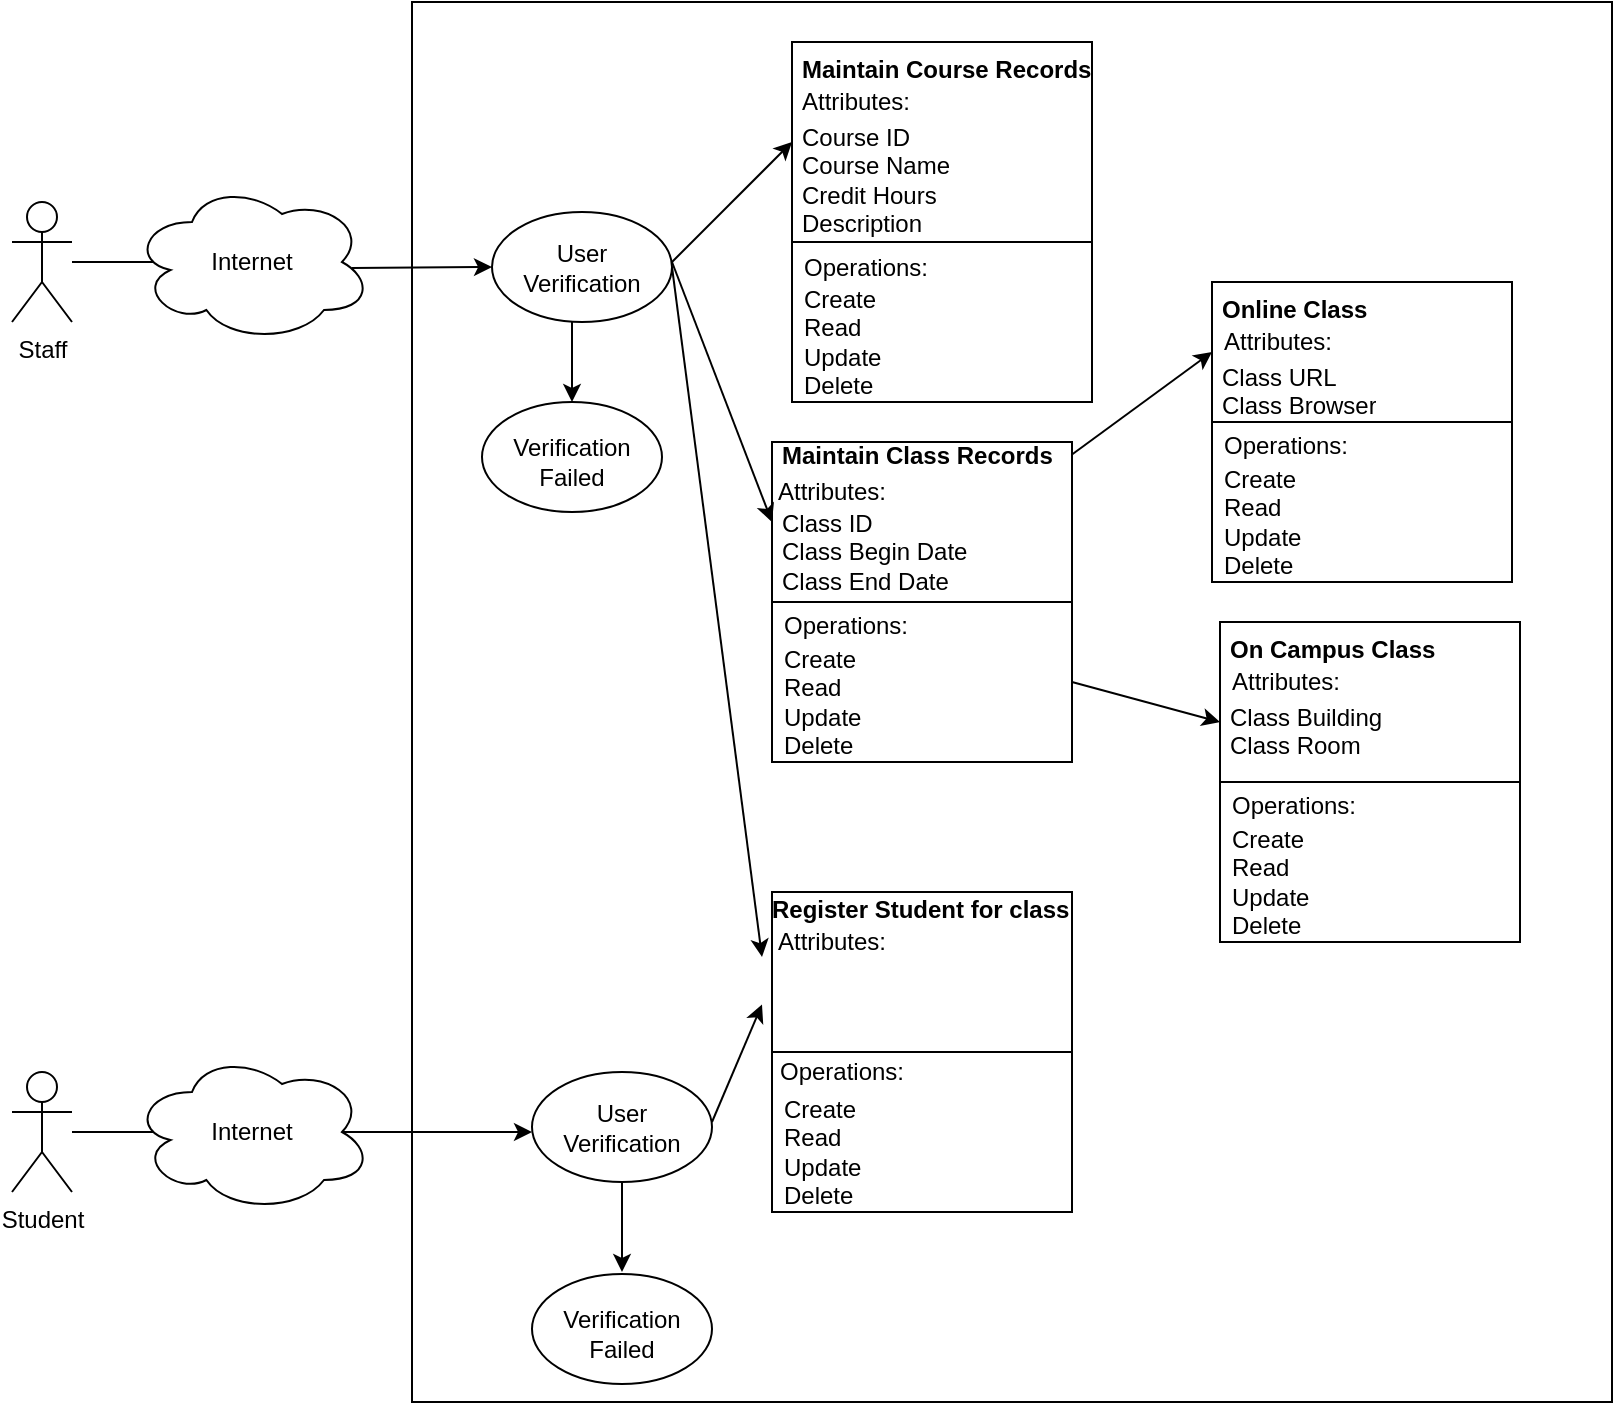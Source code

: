 <mxfile version="14.2.6" type="github">
  <diagram id="sVR1oTdYSU8NeBDIGIT6" name="Page-1">
    <mxGraphModel dx="1449" dy="663" grid="1" gridSize="10" guides="1" tooltips="1" connect="1" arrows="1" fold="1" page="1" pageScale="1" pageWidth="850" pageHeight="1100" math="0" shadow="0">
      <root>
        <mxCell id="0" />
        <mxCell id="1" parent="0" />
        <mxCell id="jB7B3gS2v9Q8qId17xF3-4" value="" style="rounded=0;whiteSpace=wrap;html=1;" parent="1" vertex="1">
          <mxGeometry x="230" y="10" width="600" height="700" as="geometry" />
        </mxCell>
        <mxCell id="5tiNl1Z9Ind5bCb4qitX-32" value="" style="ellipse;whiteSpace=wrap;html=1;" vertex="1" parent="1">
          <mxGeometry x="265" y="210" width="90" height="55" as="geometry" />
        </mxCell>
        <mxCell id="5tiNl1Z9Ind5bCb4qitX-24" value="" style="ellipse;whiteSpace=wrap;html=1;" vertex="1" parent="1">
          <mxGeometry x="290" y="545" width="90" height="55" as="geometry" />
        </mxCell>
        <mxCell id="5tiNl1Z9Ind5bCb4qitX-10" value="" style="rounded=0;whiteSpace=wrap;html=1;" vertex="1" parent="1">
          <mxGeometry x="410" y="455" width="150" height="80" as="geometry" />
        </mxCell>
        <mxCell id="jB7B3gS2v9Q8qId17xF3-7" style="edgeStyle=orthogonalEdgeStyle;rounded=0;orthogonalLoop=1;jettySize=auto;html=1;entryX=0;entryY=0.5;entryDx=0;entryDy=0;" parent="1" source="jB7B3gS2v9Q8qId17xF3-1" target="jB7B3gS2v9Q8qId17xF3-6" edge="1">
          <mxGeometry relative="1" as="geometry" />
        </mxCell>
        <mxCell id="jB7B3gS2v9Q8qId17xF3-1" value="Staff&lt;br&gt;" style="shape=umlActor;verticalLabelPosition=bottom;verticalAlign=top;html=1;outlineConnect=0;" parent="1" vertex="1">
          <mxGeometry x="30" y="110" width="30" height="60" as="geometry" />
        </mxCell>
        <mxCell id="jB7B3gS2v9Q8qId17xF3-5" value="" style="ellipse;shape=cloud;whiteSpace=wrap;html=1;" parent="1" vertex="1">
          <mxGeometry x="90" y="100" width="120" height="80" as="geometry" />
        </mxCell>
        <mxCell id="jB7B3gS2v9Q8qId17xF3-6" value="Internet" style="text;html=1;strokeColor=none;fillColor=none;align=center;verticalAlign=middle;whiteSpace=wrap;rounded=0;" parent="1" vertex="1">
          <mxGeometry x="130" y="130" width="40" height="20" as="geometry" />
        </mxCell>
        <mxCell id="jB7B3gS2v9Q8qId17xF3-14" style="edgeStyle=orthogonalEdgeStyle;rounded=0;orthogonalLoop=1;jettySize=auto;html=1;entryX=0.5;entryY=0;entryDx=0;entryDy=0;" parent="1" edge="1">
          <mxGeometry relative="1" as="geometry">
            <mxPoint x="310" y="165" as="sourcePoint" />
            <mxPoint x="310" y="210" as="targetPoint" />
          </mxGeometry>
        </mxCell>
        <mxCell id="jB7B3gS2v9Q8qId17xF3-13" value="Verification Failed" style="text;html=1;strokeColor=none;fillColor=none;align=center;verticalAlign=middle;whiteSpace=wrap;rounded=0;" parent="1" vertex="1">
          <mxGeometry x="290" y="230" width="40" height="20" as="geometry" />
        </mxCell>
        <mxCell id="jB7B3gS2v9Q8qId17xF3-16" value="" style="rounded=0;whiteSpace=wrap;html=1;" parent="1" vertex="1">
          <mxGeometry x="420" y="30" width="150" height="100" as="geometry" />
        </mxCell>
        <mxCell id="jB7B3gS2v9Q8qId17xF3-18" value="&lt;h1&gt;&lt;span style=&quot;font-size: 12px&quot;&gt;Maintain Course Records&lt;/span&gt;&lt;/h1&gt;&lt;p&gt;Course ID&lt;br&gt;Course Name&lt;br&gt;Credit Hours&lt;br&gt;Description&lt;/p&gt;" style="text;html=1;strokeColor=none;fillColor=none;spacing=5;spacingTop=-20;whiteSpace=wrap;overflow=hidden;rounded=0;" parent="1" vertex="1">
          <mxGeometry x="420" y="20" width="160" height="110" as="geometry" />
        </mxCell>
        <mxCell id="jB7B3gS2v9Q8qId17xF3-19" value="" style="endArrow=classic;html=1;entryX=0;entryY=0.5;entryDx=0;entryDy=0;" parent="1" target="jB7B3gS2v9Q8qId17xF3-16" edge="1">
          <mxGeometry width="50" height="50" relative="1" as="geometry">
            <mxPoint x="360" y="140" as="sourcePoint" />
            <mxPoint x="410" y="90" as="targetPoint" />
          </mxGeometry>
        </mxCell>
        <mxCell id="jB7B3gS2v9Q8qId17xF3-20" value="" style="rounded=0;whiteSpace=wrap;html=1;" parent="1" vertex="1">
          <mxGeometry x="410" y="230" width="150" height="80" as="geometry" />
        </mxCell>
        <mxCell id="jB7B3gS2v9Q8qId17xF3-21" value="&lt;h1&gt;&lt;span style=&quot;font-size: 12px&quot;&gt;Maintain Class Records&lt;/span&gt;&lt;/h1&gt;&lt;div&gt;&lt;span style=&quot;font-size: 12px&quot;&gt;Class ID&lt;/span&gt;&lt;/div&gt;&lt;div&gt;&lt;span style=&quot;font-size: 12px&quot;&gt;Class Begin Date&lt;/span&gt;&lt;/div&gt;&lt;div&gt;&lt;span style=&quot;font-size: 12px&quot;&gt;Class End Date&lt;/span&gt;&lt;/div&gt;" style="text;html=1;strokeColor=none;fillColor=none;spacing=5;spacingTop=-20;whiteSpace=wrap;overflow=hidden;rounded=0;" parent="1" vertex="1">
          <mxGeometry x="410" y="212.5" width="150" height="95" as="geometry" />
        </mxCell>
        <mxCell id="jB7B3gS2v9Q8qId17xF3-22" value="" style="endArrow=classic;html=1;entryX=0;entryY=0.5;entryDx=0;entryDy=0;" parent="1" target="jB7B3gS2v9Q8qId17xF3-20" edge="1">
          <mxGeometry width="50" height="50" relative="1" as="geometry">
            <mxPoint x="360" y="140" as="sourcePoint" />
            <mxPoint x="740" y="180" as="targetPoint" />
          </mxGeometry>
        </mxCell>
        <mxCell id="jB7B3gS2v9Q8qId17xF3-23" value="" style="endArrow=classic;html=1;entryX=0;entryY=0.5;entryDx=0;entryDy=0;exitX=1;exitY=0.25;exitDx=0;exitDy=0;" parent="1" source="jB7B3gS2v9Q8qId17xF3-21" target="jB7B3gS2v9Q8qId17xF3-24" edge="1">
          <mxGeometry width="50" height="50" relative="1" as="geometry">
            <mxPoint x="570" y="200" as="sourcePoint" />
            <mxPoint x="590" y="180" as="targetPoint" />
          </mxGeometry>
        </mxCell>
        <mxCell id="jB7B3gS2v9Q8qId17xF3-24" value="" style="rounded=0;whiteSpace=wrap;html=1;" parent="1" vertex="1">
          <mxGeometry x="630" y="150" width="150" height="70" as="geometry" />
        </mxCell>
        <mxCell id="jB7B3gS2v9Q8qId17xF3-25" value="&lt;h1&gt;&lt;span style=&quot;font-size: 12px&quot;&gt;Online Class&lt;/span&gt;&lt;/h1&gt;&lt;div&gt;&lt;span style=&quot;font-size: 12px&quot;&gt;Class URL&lt;/span&gt;&lt;/div&gt;&lt;div&gt;&lt;span style=&quot;font-size: 12px&quot;&gt;Class Browser&lt;/span&gt;&lt;/div&gt;" style="text;html=1;strokeColor=none;fillColor=none;spacing=5;spacingTop=-20;whiteSpace=wrap;overflow=hidden;rounded=0;" parent="1" vertex="1">
          <mxGeometry x="630" y="140" width="150" height="80" as="geometry" />
        </mxCell>
        <mxCell id="jB7B3gS2v9Q8qId17xF3-27" value="" style="rounded=0;whiteSpace=wrap;html=1;" parent="1" vertex="1">
          <mxGeometry x="634" y="320" width="150" height="80" as="geometry" />
        </mxCell>
        <mxCell id="jB7B3gS2v9Q8qId17xF3-28" value="&lt;h1&gt;&lt;span style=&quot;font-size: 12px&quot;&gt;On Campus Class&lt;/span&gt;&lt;/h1&gt;&lt;div&gt;&lt;span style=&quot;font-size: 12px&quot;&gt;Class Building&lt;/span&gt;&lt;/div&gt;&lt;div&gt;&lt;span style=&quot;font-size: 12px&quot;&gt;Class Room&lt;/span&gt;&lt;/div&gt;" style="text;html=1;strokeColor=none;fillColor=none;spacing=5;spacingTop=-20;whiteSpace=wrap;overflow=hidden;rounded=0;" parent="1" vertex="1">
          <mxGeometry x="634" y="310" width="150" height="80" as="geometry" />
        </mxCell>
        <mxCell id="jB7B3gS2v9Q8qId17xF3-31" style="edgeStyle=orthogonalEdgeStyle;rounded=0;orthogonalLoop=1;jettySize=auto;html=1;exitX=0.5;exitY=1;exitDx=0;exitDy=0;" parent="1" source="jB7B3gS2v9Q8qId17xF3-21" target="jB7B3gS2v9Q8qId17xF3-21" edge="1">
          <mxGeometry relative="1" as="geometry" />
        </mxCell>
        <mxCell id="jB7B3gS2v9Q8qId17xF3-58" value="" style="rounded=0;whiteSpace=wrap;html=1;" parent="1" vertex="1">
          <mxGeometry x="630" y="220" width="150" height="80" as="geometry" />
        </mxCell>
        <mxCell id="jB7B3gS2v9Q8qId17xF3-59" value="Operations:" style="text;html=1;strokeColor=none;fillColor=none;align=center;verticalAlign=middle;whiteSpace=wrap;rounded=0;" parent="1" vertex="1">
          <mxGeometry x="647" y="222" width="40" height="20" as="geometry" />
        </mxCell>
        <mxCell id="jB7B3gS2v9Q8qId17xF3-60" value="Attributes:" style="text;html=1;strokeColor=none;fillColor=none;align=center;verticalAlign=middle;whiteSpace=wrap;rounded=0;" parent="1" vertex="1">
          <mxGeometry x="643" y="170" width="40" height="20" as="geometry" />
        </mxCell>
        <mxCell id="jB7B3gS2v9Q8qId17xF3-61" value="Create&lt;br&gt;Read&lt;br&gt;Update&lt;br&gt;Delete" style="text;html=1;strokeColor=none;fillColor=none;align=left;verticalAlign=middle;whiteSpace=wrap;rounded=0;" parent="1" vertex="1">
          <mxGeometry x="634" y="260" width="40" height="20" as="geometry" />
        </mxCell>
        <mxCell id="jB7B3gS2v9Q8qId17xF3-62" value="Attributes:" style="text;html=1;strokeColor=none;fillColor=none;align=center;verticalAlign=middle;whiteSpace=wrap;rounded=0;" parent="1" vertex="1">
          <mxGeometry x="432" y="50" width="40" height="20" as="geometry" />
        </mxCell>
        <mxCell id="jB7B3gS2v9Q8qId17xF3-65" value="" style="rounded=0;whiteSpace=wrap;html=1;" parent="1" vertex="1">
          <mxGeometry x="420" y="130" width="150" height="80" as="geometry" />
        </mxCell>
        <mxCell id="jB7B3gS2v9Q8qId17xF3-66" value="Create&lt;br&gt;Read&lt;br&gt;Update&lt;br&gt;Delete" style="text;html=1;strokeColor=none;fillColor=none;align=left;verticalAlign=middle;whiteSpace=wrap;rounded=0;" parent="1" vertex="1">
          <mxGeometry x="424" y="170" width="40" height="20" as="geometry" />
        </mxCell>
        <mxCell id="jB7B3gS2v9Q8qId17xF3-67" value="Operations:" style="text;html=1;strokeColor=none;fillColor=none;align=center;verticalAlign=middle;whiteSpace=wrap;rounded=0;" parent="1" vertex="1">
          <mxGeometry x="437" y="133" width="40" height="20" as="geometry" />
        </mxCell>
        <mxCell id="jB7B3gS2v9Q8qId17xF3-68" value="" style="rounded=0;whiteSpace=wrap;html=1;" parent="1" vertex="1">
          <mxGeometry x="410" y="310" width="150" height="80" as="geometry" />
        </mxCell>
        <mxCell id="jB7B3gS2v9Q8qId17xF3-69" value="Operations:" style="text;html=1;strokeColor=none;fillColor=none;align=center;verticalAlign=middle;whiteSpace=wrap;rounded=0;" parent="1" vertex="1">
          <mxGeometry x="427" y="312" width="40" height="20" as="geometry" />
        </mxCell>
        <mxCell id="jB7B3gS2v9Q8qId17xF3-70" value="Create&lt;br&gt;Read&lt;br&gt;Update&lt;br&gt;Delete" style="text;html=1;strokeColor=none;fillColor=none;align=left;verticalAlign=middle;whiteSpace=wrap;rounded=0;" parent="1" vertex="1">
          <mxGeometry x="414" y="350" width="40" height="20" as="geometry" />
        </mxCell>
        <mxCell id="jB7B3gS2v9Q8qId17xF3-71" value="" style="rounded=0;whiteSpace=wrap;html=1;" parent="1" vertex="1">
          <mxGeometry x="634" y="400" width="150" height="80" as="geometry" />
        </mxCell>
        <mxCell id="jB7B3gS2v9Q8qId17xF3-72" value="Operations:" style="text;html=1;strokeColor=none;fillColor=none;align=center;verticalAlign=middle;whiteSpace=wrap;rounded=0;" parent="1" vertex="1">
          <mxGeometry x="651" y="402" width="40" height="20" as="geometry" />
        </mxCell>
        <mxCell id="jB7B3gS2v9Q8qId17xF3-73" value="Create&lt;br&gt;Read&lt;br&gt;Update&lt;br&gt;Delete" style="text;html=1;strokeColor=none;fillColor=none;align=left;verticalAlign=middle;whiteSpace=wrap;rounded=0;" parent="1" vertex="1">
          <mxGeometry x="638" y="440" width="40" height="20" as="geometry" />
        </mxCell>
        <mxCell id="jB7B3gS2v9Q8qId17xF3-74" value="Attributes:" style="text;html=1;strokeColor=none;fillColor=none;align=center;verticalAlign=middle;whiteSpace=wrap;rounded=0;" parent="1" vertex="1">
          <mxGeometry x="420" y="245" width="40" height="20" as="geometry" />
        </mxCell>
        <mxCell id="jB7B3gS2v9Q8qId17xF3-75" value="Attributes:" style="text;html=1;strokeColor=none;fillColor=none;align=center;verticalAlign=middle;whiteSpace=wrap;rounded=0;" parent="1" vertex="1">
          <mxGeometry x="647" y="340" width="40" height="20" as="geometry" />
        </mxCell>
        <mxCell id="jB7B3gS2v9Q8qId17xF3-76" value="" style="endArrow=classic;html=1;exitX=1;exitY=0.5;exitDx=0;exitDy=0;entryX=0;entryY=0.75;entryDx=0;entryDy=0;" parent="1" source="jB7B3gS2v9Q8qId17xF3-68" target="jB7B3gS2v9Q8qId17xF3-28" edge="1">
          <mxGeometry width="50" height="50" relative="1" as="geometry">
            <mxPoint x="400" y="370" as="sourcePoint" />
            <mxPoint x="450" y="320" as="targetPoint" />
          </mxGeometry>
        </mxCell>
        <mxCell id="5tiNl1Z9Ind5bCb4qitX-5" value="&lt;h1&gt;&lt;span style=&quot;font-size: 12px&quot;&gt;Register Student for class&lt;/span&gt;&lt;/h1&gt;" style="text;html=1;strokeColor=none;fillColor=none;spacing=5;spacingTop=-20;whiteSpace=wrap;overflow=hidden;rounded=0;" vertex="1" parent="1">
          <mxGeometry x="405" y="440" width="160" height="95" as="geometry" />
        </mxCell>
        <mxCell id="5tiNl1Z9Ind5bCb4qitX-6" value="" style="rounded=0;whiteSpace=wrap;html=1;" vertex="1" parent="1">
          <mxGeometry x="410" y="535" width="150" height="80" as="geometry" />
        </mxCell>
        <mxCell id="5tiNl1Z9Ind5bCb4qitX-7" value="Operations:" style="text;html=1;strokeColor=none;fillColor=none;align=center;verticalAlign=middle;whiteSpace=wrap;rounded=0;" vertex="1" parent="1">
          <mxGeometry x="425" y="535" width="40" height="20" as="geometry" />
        </mxCell>
        <mxCell id="5tiNl1Z9Ind5bCb4qitX-8" value="Create&lt;br&gt;Read&lt;br&gt;Update&lt;br&gt;Delete" style="text;html=1;strokeColor=none;fillColor=none;align=left;verticalAlign=middle;whiteSpace=wrap;rounded=0;" vertex="1" parent="1">
          <mxGeometry x="414" y="575" width="40" height="20" as="geometry" />
        </mxCell>
        <mxCell id="5tiNl1Z9Ind5bCb4qitX-9" value="Attributes:" style="text;html=1;strokeColor=none;fillColor=none;align=center;verticalAlign=middle;whiteSpace=wrap;rounded=0;" vertex="1" parent="1">
          <mxGeometry x="420" y="470" width="40" height="20" as="geometry" />
        </mxCell>
        <mxCell id="5tiNl1Z9Ind5bCb4qitX-13" style="edgeStyle=orthogonalEdgeStyle;rounded=0;orthogonalLoop=1;jettySize=auto;html=1;entryX=0;entryY=0.5;entryDx=0;entryDy=0;" edge="1" parent="1" source="5tiNl1Z9Ind5bCb4qitX-14" target="5tiNl1Z9Ind5bCb4qitX-17">
          <mxGeometry relative="1" as="geometry" />
        </mxCell>
        <mxCell id="5tiNl1Z9Ind5bCb4qitX-14" value="Student" style="shape=umlActor;verticalLabelPosition=bottom;verticalAlign=top;html=1;outlineConnect=0;" vertex="1" parent="1">
          <mxGeometry x="30" y="545" width="30" height="60" as="geometry" />
        </mxCell>
        <mxCell id="5tiNl1Z9Ind5bCb4qitX-15" style="edgeStyle=orthogonalEdgeStyle;rounded=0;orthogonalLoop=1;jettySize=auto;html=1;exitX=0.875;exitY=0.5;exitDx=0;exitDy=0;exitPerimeter=0;" edge="1" parent="1" source="5tiNl1Z9Ind5bCb4qitX-16">
          <mxGeometry relative="1" as="geometry">
            <mxPoint x="290" y="575" as="targetPoint" />
          </mxGeometry>
        </mxCell>
        <mxCell id="5tiNl1Z9Ind5bCb4qitX-16" value="" style="ellipse;shape=cloud;whiteSpace=wrap;html=1;" vertex="1" parent="1">
          <mxGeometry x="90" y="535" width="120" height="80" as="geometry" />
        </mxCell>
        <mxCell id="5tiNl1Z9Ind5bCb4qitX-17" value="Internet" style="text;html=1;strokeColor=none;fillColor=none;align=center;verticalAlign=middle;whiteSpace=wrap;rounded=0;" vertex="1" parent="1">
          <mxGeometry x="130" y="565" width="40" height="20" as="geometry" />
        </mxCell>
        <mxCell id="5tiNl1Z9Ind5bCb4qitX-20" style="edgeStyle=orthogonalEdgeStyle;rounded=0;orthogonalLoop=1;jettySize=auto;html=1;entryX=0.5;entryY=0;entryDx=0;entryDy=0;" edge="1" parent="1">
          <mxGeometry relative="1" as="geometry">
            <mxPoint x="335" y="600" as="sourcePoint" />
            <mxPoint x="335" y="645" as="targetPoint" />
          </mxGeometry>
        </mxCell>
        <mxCell id="5tiNl1Z9Ind5bCb4qitX-21" value="User Verification" style="text;html=1;strokeColor=none;fillColor=none;align=center;verticalAlign=middle;whiteSpace=wrap;rounded=0;" vertex="1" parent="1">
          <mxGeometry x="315" y="562.5" width="40" height="20" as="geometry" />
        </mxCell>
        <mxCell id="5tiNl1Z9Ind5bCb4qitX-27" value="" style="endArrow=classic;html=1;entryX=0;entryY=0.75;entryDx=0;entryDy=0;" edge="1" parent="1" target="5tiNl1Z9Ind5bCb4qitX-5">
          <mxGeometry width="50" height="50" relative="1" as="geometry">
            <mxPoint x="380" y="570" as="sourcePoint" />
            <mxPoint x="430" y="520" as="targetPoint" />
          </mxGeometry>
        </mxCell>
        <mxCell id="5tiNl1Z9Ind5bCb4qitX-28" value="" style="endArrow=classic;html=1;exitX=1;exitY=0.5;exitDx=0;exitDy=0;entryX=0;entryY=0.5;entryDx=0;entryDy=0;" edge="1" parent="1" source="5tiNl1Z9Ind5bCb4qitX-29" target="5tiNl1Z9Ind5bCb4qitX-5">
          <mxGeometry width="50" height="50" relative="1" as="geometry">
            <mxPoint x="360" y="165" as="sourcePoint" />
            <mxPoint x="780" y="360" as="targetPoint" />
          </mxGeometry>
        </mxCell>
        <mxCell id="5tiNl1Z9Ind5bCb4qitX-29" value="" style="ellipse;whiteSpace=wrap;html=1;" vertex="1" parent="1">
          <mxGeometry x="270" y="115" width="90" height="55" as="geometry" />
        </mxCell>
        <mxCell id="5tiNl1Z9Ind5bCb4qitX-30" value="User Verification" style="text;html=1;strokeColor=none;fillColor=none;align=center;verticalAlign=middle;whiteSpace=wrap;rounded=0;" vertex="1" parent="1">
          <mxGeometry x="295" y="132.5" width="40" height="20" as="geometry" />
        </mxCell>
        <mxCell id="5tiNl1Z9Ind5bCb4qitX-31" value="" style="endArrow=classic;html=1;entryX=0;entryY=0.5;entryDx=0;entryDy=0;" edge="1" parent="1" target="5tiNl1Z9Ind5bCb4qitX-29">
          <mxGeometry width="50" height="50" relative="1" as="geometry">
            <mxPoint x="200" y="143" as="sourcePoint" />
            <mxPoint x="250" y="90" as="targetPoint" />
          </mxGeometry>
        </mxCell>
        <mxCell id="5tiNl1Z9Ind5bCb4qitX-33" value="" style="ellipse;whiteSpace=wrap;html=1;" vertex="1" parent="1">
          <mxGeometry x="290" y="646" width="90" height="55" as="geometry" />
        </mxCell>
        <mxCell id="5tiNl1Z9Ind5bCb4qitX-34" value="Verification Failed" style="text;html=1;strokeColor=none;fillColor=none;align=center;verticalAlign=middle;whiteSpace=wrap;rounded=0;" vertex="1" parent="1">
          <mxGeometry x="315" y="666" width="40" height="20" as="geometry" />
        </mxCell>
      </root>
    </mxGraphModel>
  </diagram>
</mxfile>
